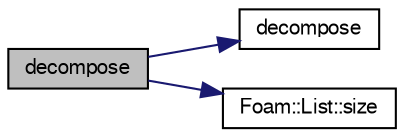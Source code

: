digraph "decompose"
{
  bgcolor="transparent";
  edge [fontname="FreeSans",fontsize="10",labelfontname="FreeSans",labelfontsize="10"];
  node [fontname="FreeSans",fontsize="10",shape=record];
  rankdir="LR";
  Node786 [label="decompose",height=0.2,width=0.4,color="black", fillcolor="grey75", style="filled", fontcolor="black"];
  Node786 -> Node787 [color="midnightblue",fontsize="10",style="solid",fontname="FreeSans"];
  Node787 [label="decompose",height=0.2,width=0.4,color="black",URL="$a28594.html#a30ea1ec9f9f9f89663dc353e14df5260",tooltip="Return for every coordinate the wanted processor number. "];
  Node786 -> Node788 [color="midnightblue",fontsize="10",style="solid",fontname="FreeSans"];
  Node788 [label="Foam::List::size",height=0.2,width=0.4,color="black",URL="$a25694.html#a8a5f6fa29bd4b500caf186f60245b384",tooltip="Override size to be inconsistent with allocated storage. "];
}
